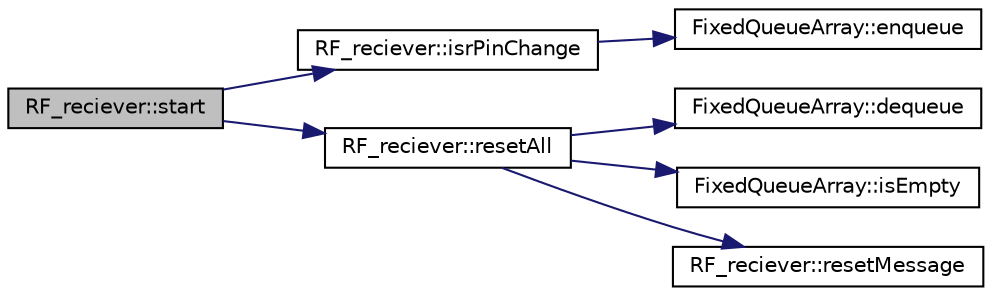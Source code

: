 digraph "RF_reciever::start"
{
  edge [fontname="Helvetica",fontsize="10",labelfontname="Helvetica",labelfontsize="10"];
  node [fontname="Helvetica",fontsize="10",shape=record];
  rankdir="LR";
  Node1 [label="RF_reciever::start",height=0.2,width=0.4,color="black", fillcolor="grey75", style="filled" fontcolor="black"];
  Node1 -> Node2 [color="midnightblue",fontsize="10",style="solid",fontname="Helvetica"];
  Node2 [label="RF_reciever::isrPinChange",height=0.2,width=0.4,color="black", fillcolor="white", style="filled",URL="$classRF__reciever.html#a6db86a87e62bd8e8616354fbaefe1ebe"];
  Node2 -> Node3 [color="midnightblue",fontsize="10",style="solid",fontname="Helvetica"];
  Node3 [label="FixedQueueArray::enqueue",height=0.2,width=0.4,color="black", fillcolor="white", style="filled",URL="$classFixedQueueArray.html#a8fd2052c4c23fa31ed266f8f7c604bca"];
  Node1 -> Node4 [color="midnightblue",fontsize="10",style="solid",fontname="Helvetica"];
  Node4 [label="RF_reciever::resetAll",height=0.2,width=0.4,color="black", fillcolor="white", style="filled",URL="$classRF__reciever.html#af773748fc8812c822ab7fef6efce1970"];
  Node4 -> Node5 [color="midnightblue",fontsize="10",style="solid",fontname="Helvetica"];
  Node5 [label="FixedQueueArray::dequeue",height=0.2,width=0.4,color="black", fillcolor="white", style="filled",URL="$classFixedQueueArray.html#ad44beacf545172a2636080f952198cfb"];
  Node4 -> Node6 [color="midnightblue",fontsize="10",style="solid",fontname="Helvetica"];
  Node6 [label="FixedQueueArray::isEmpty",height=0.2,width=0.4,color="black", fillcolor="white", style="filled",URL="$classFixedQueueArray.html#adf75be5015b68fb67850b9d132fb47f3"];
  Node4 -> Node7 [color="midnightblue",fontsize="10",style="solid",fontname="Helvetica"];
  Node7 [label="RF_reciever::resetMessage",height=0.2,width=0.4,color="black", fillcolor="white", style="filled",URL="$classRF__reciever.html#ac413131e6032c97b11c80e41adaac443"];
}
